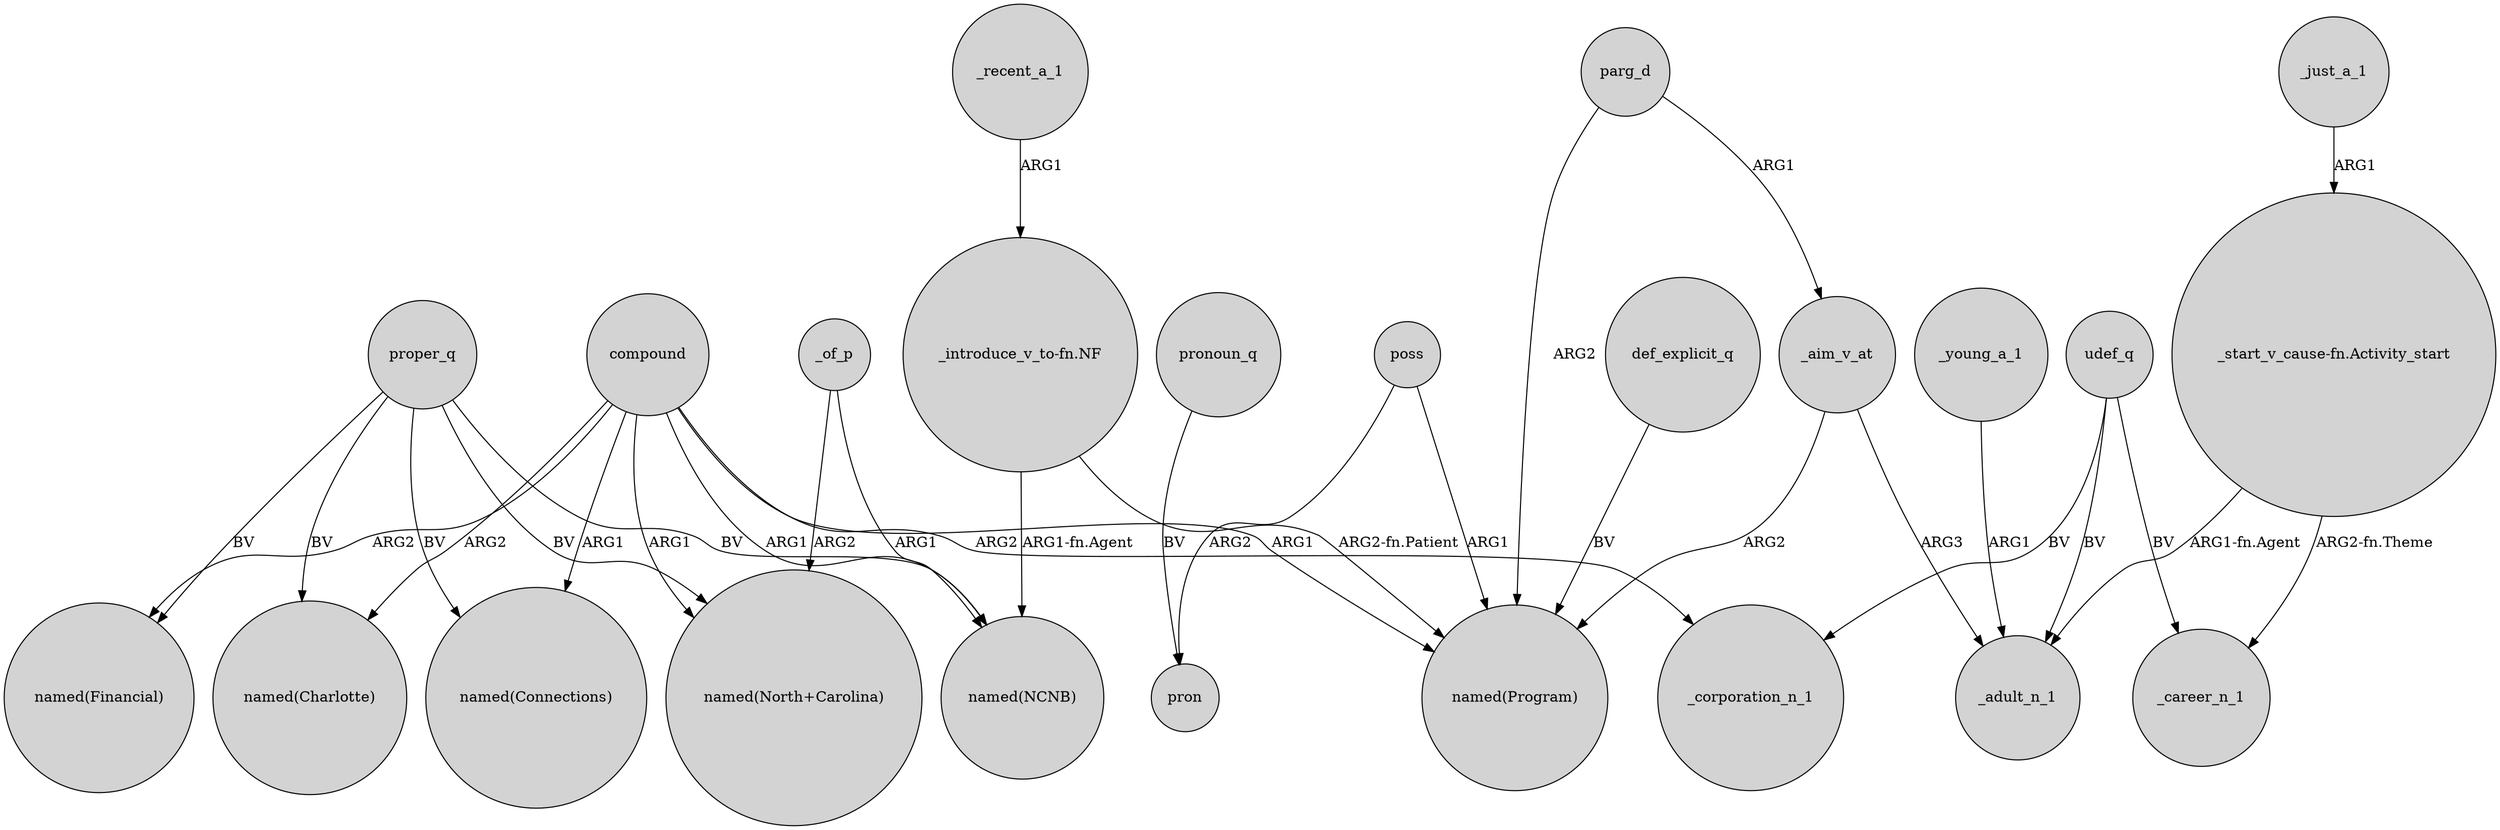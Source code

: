 digraph {
	node [shape=circle style=filled]
	poss -> "named(Program)" [label=ARG1]
	compound -> "named(NCNB)" [label=ARG1]
	_recent_a_1 -> "_introduce_v_to-fn.NF" [label=ARG1]
	poss -> pron [label=ARG2]
	_of_p -> "named(North+Carolina)" [label=ARG2]
	parg_d -> _aim_v_at [label=ARG1]
	def_explicit_q -> "named(Program)" [label=BV]
	compound -> "named(Financial)" [label=ARG2]
	compound -> "named(Connections)" [label=ARG1]
	proper_q -> "named(Connections)" [label=BV]
	compound -> _corporation_n_1 [label=ARG2]
	_aim_v_at -> "named(Program)" [label=ARG2]
	"_start_v_cause-fn.Activity_start" -> _career_n_1 [label="ARG2-fn.Theme"]
	compound -> "named(Program)" [label=ARG1]
	proper_q -> "named(North+Carolina)" [label=BV]
	pronoun_q -> pron [label=BV]
	udef_q -> _corporation_n_1 [label=BV]
	proper_q -> "named(Financial)" [label=BV]
	parg_d -> "named(Program)" [label=ARG2]
	_young_a_1 -> _adult_n_1 [label=ARG1]
	_of_p -> "named(NCNB)" [label=ARG1]
	"_introduce_v_to-fn.NF" -> "named(Program)" [label="ARG2-fn.Patient"]
	udef_q -> _career_n_1 [label=BV]
	udef_q -> _adult_n_1 [label=BV]
	proper_q -> "named(NCNB)" [label=BV]
	_aim_v_at -> _adult_n_1 [label=ARG3]
	compound -> "named(Charlotte)" [label=ARG2]
	proper_q -> "named(Charlotte)" [label=BV]
	"_start_v_cause-fn.Activity_start" -> _adult_n_1 [label="ARG1-fn.Agent"]
	"_introduce_v_to-fn.NF" -> "named(NCNB)" [label="ARG1-fn.Agent"]
	compound -> "named(North+Carolina)" [label=ARG1]
	_just_a_1 -> "_start_v_cause-fn.Activity_start" [label=ARG1]
}
